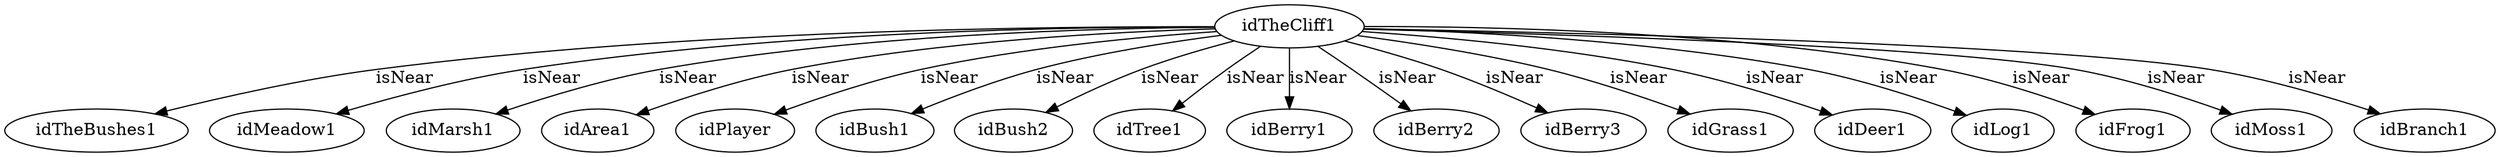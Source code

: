 strict digraph  {
idTheCliff1 [node_type=entity_node];
idTheBushes1 [node_type=entity_node];
idMeadow1 [node_type=entity_node];
idMarsh1 [node_type=entity_node];
idArea1 [node_type=entity_node];
idPlayer [node_type=entity_node];
idBush1 [node_type=entity_node];
idBush2 [node_type=entity_node];
idTree1 [node_type=entity_node];
idBerry1 [node_type=entity_node];
idBerry2 [node_type=entity_node];
idBerry3 [node_type=entity_node];
idGrass1 [node_type=entity_node];
idDeer1 [node_type=entity_node];
idLog1 [node_type=entity_node];
idFrog1 [node_type=entity_node];
idMoss1 [node_type=entity_node];
idBranch1 [node_type=entity_node];
idTheCliff1 -> idTheBushes1  [edge_type=relationship, label=isNear];
idTheCliff1 -> idMeadow1  [edge_type=relationship, label=isNear];
idTheCliff1 -> idMarsh1  [edge_type=relationship, label=isNear];
idTheCliff1 -> idArea1  [edge_type=relationship, label=isNear];
idTheCliff1 -> idPlayer  [edge_type=relationship, label=isNear];
idTheCliff1 -> idBush1  [edge_type=relationship, label=isNear];
idTheCliff1 -> idBush2  [edge_type=relationship, label=isNear];
idTheCliff1 -> idTree1  [edge_type=relationship, label=isNear];
idTheCliff1 -> idBerry1  [edge_type=relationship, label=isNear];
idTheCliff1 -> idBerry2  [edge_type=relationship, label=isNear];
idTheCliff1 -> idBerry3  [edge_type=relationship, label=isNear];
idTheCliff1 -> idGrass1  [edge_type=relationship, label=isNear];
idTheCliff1 -> idDeer1  [edge_type=relationship, label=isNear];
idTheCliff1 -> idLog1  [edge_type=relationship, label=isNear];
idTheCliff1 -> idFrog1  [edge_type=relationship, label=isNear];
idTheCliff1 -> idMoss1  [edge_type=relationship, label=isNear];
idTheCliff1 -> idBranch1  [edge_type=relationship, label=isNear];
}

